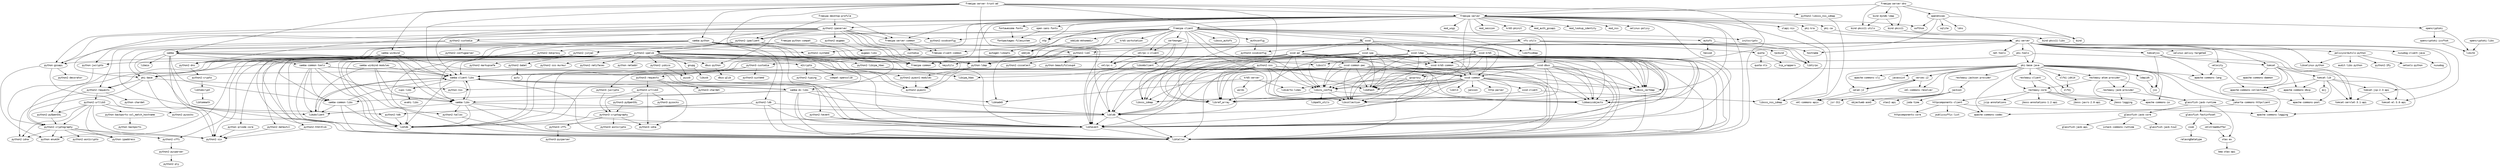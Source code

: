 strict digraph G {
node [fontname=monospace];
  "freeipa-server" -> "libtalloc";
  "freeipa-server" -> "libtalloc";
  "freeipa-server" -> "libtevent";
  "freeipa-server" -> "mod_wsgi";
  "freeipa-server" -> "samba-client-libs";
  "freeipa-server" -> "samba-client-libs";
  "freeipa-server" -> "samba-client-libs";
  "freeipa-server" -> "fontawesome-fonts";
  "freeipa-server" -> "samba-client-libs";
  "freeipa-server" -> "samba-client-libs";
  "freeipa-server" -> "libsss_certmap";
  "freeipa-server" -> "ntp";
  "freeipa-server" -> "samba-client-libs";
  "freeipa-server" -> "samba-client-libs";
  "freeipa-server" -> "samba-client-libs";
  "freeipa-server" -> "samba-client-libs";
  "freeipa-server" -> "libsss_nss_idmap";
  "freeipa-server" -> "libsss_nss_idmap";
  "freeipa-server" -> "open-sans-fonts";
  "freeipa-server" -> "python2-systemd";
  "freeipa-server" -> "oddjob";
  "freeipa-server" -> "libsss_certmap";
  "freeipa-server" -> "libsss_nss_idmap";
  "freeipa-server" -> "mod_session";
  "freeipa-server" -> "libsss_nss_idmap";
  "freeipa-server" -> "freeipa-common";
  "freeipa-server" -> "python-gssapi";
  "freeipa-server" -> "freeipa-server-common";
  "freeipa-server" -> "python-ldap";
  "freeipa-server" -> "python2-ipaserver";
  "freeipa-server" -> "freeipa-client";
  "freeipa-server" -> "gssproxy";
  "freeipa-server" -> "krb5-pkinit";
  "freeipa-server" -> "mod_auth_gssapi";
  "freeipa-server" -> "mod_lookup_identity";
  "freeipa-server" -> "mod_nss";
  "freeipa-server" -> "pki-ca";
  "freeipa-server" -> "pki-kra";
  "freeipa-server" -> "selinux-policy";
  "freeipa-server" -> "slapi-nis";
  "freeipa-server" -> "softhsm";
  "freeipa-server" -> "sssd-dbus";
  "freeipa-desktop-profile" -> "freeipa-server-common";
  "freeipa-desktop-profile" -> "python2-ipaclient";
  "freeipa-desktop-profile" -> "python2-ipaserver";
  "freeipa-server-dns" -> "freeipa-server";
  "freeipa-server-dns" -> "bind";
  "freeipa-server-dns" -> "bind-dyndb-ldap";
  "freeipa-server-dns" -> "bind-pkcs11";
  "freeipa-server-dns" -> "bind-pkcs11-utils";
  "freeipa-server-dns" -> "opendnssec";
  "freeipa-server-trust-ad" -> "libtalloc";
  "freeipa-server-trust-ad" -> "libtalloc";
  "freeipa-server-trust-ad" -> "libtevent";
  "freeipa-server-trust-ad" -> "samba-client-libs";
  "freeipa-server-trust-ad" -> "samba-client-libs";
  "freeipa-server-trust-ad" -> "samba-client-libs";
  "freeipa-server-trust-ad" -> "samba-client-libs";
  "freeipa-server-trust-ad" -> "samba-client-libs";
  "freeipa-server-trust-ad" -> "samba-client-libs";
  "freeipa-server-trust-ad" -> "libsss_idmap";
  "freeipa-server-trust-ad" -> "samba-client-libs";
  "freeipa-server-trust-ad" -> "samba-client-libs";
  "freeipa-server-trust-ad" -> "libsss_idmap";
  "freeipa-server-trust-ad" -> "samba-winbind";
  "freeipa-server-trust-ad" -> "samba-client-libs";
  "freeipa-server-trust-ad" -> "samba-client-libs";
  "freeipa-server-trust-ad" -> "libsss_idmap";
  "freeipa-server-trust-ad" -> "samba-python";
  "freeipa-server-trust-ad" -> "samba-client-libs";
  "freeipa-server-trust-ad" -> "python2-libsss_nss_idmap";
  "freeipa-server-trust-ad" -> "python2-sss";
  "freeipa-server-trust-ad" -> "samba-client-libs";
  "freeipa-server-trust-ad" -> "freeipa-common";
  "freeipa-server-trust-ad" -> "freeipa-server";
  "freeipa-server-trust-ad" -> "samba";
  "freeipa-client" -> "initscripts";
  "freeipa-client" -> "xmlrpc-c";
  "freeipa-client" -> "xmlrpc-c";
  "freeipa-client" -> "python-ldap";
  "freeipa-client" -> "libbasicobjects";
  "freeipa-client" -> "libcollection";
  "freeipa-client" -> "libref_array";
  "freeipa-client" -> "xmlrpc-c-client";
  "freeipa-client" -> "libini_config";
  "freeipa-client" -> "nfs-utils";
  "freeipa-client" -> "ntp";
  "freeipa-client" -> "authconfig";
  "freeipa-client" -> "libnfsidmap";
  "freeipa-client" -> "libini_config";
  "freeipa-client" -> "python2-sssdconfig";
  "freeipa-client" -> "autofs";
  "freeipa-client" -> "libsss_autofs";
  "freeipa-client" -> "oddjob-mkhomedir";
  "freeipa-client" -> "freeipa-common";
  "freeipa-client" -> "freeipa-client-common";
  "freeipa-client" -> "python-gssapi";
  "freeipa-client" -> "python2-ipaclient";
  "freeipa-client" -> "certmonger";
  "freeipa-client" -> "krb5-workstation";
  "freeipa-client" -> "sssd";
  "freeipa-client" -> "xmlrpc-c";
  "freeipa-server-common" -> "freeipa-client-common";
  "freeipa-server-common" -> "custodia";
  "freeipa-python-compat" -> "freeipa-common";
  "freeipa-python-compat" -> "python2-ipalib";
  "certmonger" -> "libtalloc";
  "certmonger" -> "libtalloc";
  "certmonger" -> "libtevent";
  "certmonger" -> "libtevent";
  "certmonger" -> "xmlrpc-c";
  "certmonger" -> "xmlrpc-c";
  "certmonger" -> "xmlrpc-c-client";
  "fontawesome-fonts" -> "fontpackages-filesystem";
  "gssproxy" -> "libbasicobjects";
  "gssproxy" -> "libcollection";
  "gssproxy" -> "libref_array";
  "gssproxy" -> "libini_config";
  "gssproxy" -> "libini_config";
  "gssproxy" -> "libref_array";
  "gssproxy" -> "libverto-libev";
  "gssproxy" -> "libini_config";
  "gssproxy" -> "libini_config";
  "krb5-server" -> "libkadm5";
  "krb5-server" -> "libkadm5";
  "krb5-server" -> "libkadm5";
  "krb5-server" -> "libkadm5";
  "krb5-server" -> "libverto-libev";
  "krb5-server" -> "words";
  "krb5-server" -> "libkadm5";
  "libsss_certmap" -> "libtalloc";
  "libsss_certmap" -> "libtalloc";
  "libtevent" -> "libtalloc";
  "libtevent" -> "libtalloc";
  "libtevent" -> "libtalloc";
  "ntp" -> "autogen-libopts";
  "open-sans-fonts" -> "fontpackages-filesystem";
  "pki-ca" -> "pki-server";
  "pki-kra" -> "pki-server";
  "python-gssapi" -> "python2-six";
  "python-gssapi" -> "python-enum34";
  "python-gssapi" -> "python2-decorator";
  "python-ldap" -> "python2-pyasn1";
  "python-ldap" -> "python2-pyasn1-modules";
  "python2-ipaserver" -> "dbus-python";
  "python2-ipaserver" -> "python2-lxml";
  "python2-ipaserver" -> "python2-pyasn1";
  "python2-ipaserver" -> "python2-augeas";
  "python2-ipaserver" -> "python2-sssdconfig";
  "python2-ipaserver" -> "pki-base";
  "python2-ipaserver" -> "freeipa-common";
  "python2-ipaserver" -> "python-gssapi";
  "python2-ipaserver" -> "python2-ipaclient";
  "python2-ipaserver" -> "freeipa-server-common";
  "python2-ipaserver" -> "python-ldap";
  "python2-ipaserver" -> "python2-dns";
  "python2-ipaserver" -> "python2-kdcproxy";
  "python2-ipaserver" -> "python2-custodia";
  "samba-client-libs" -> "libtalloc";
  "samba-client-libs" -> "libtalloc";
  "samba-client-libs" -> "cups-libs";
  "samba-client-libs" -> "libtevent";
  "samba-client-libs" -> "libtdb";
  "samba-client-libs" -> "libtevent";
  "samba-client-libs" -> "libldb";
  "samba-client-libs" -> "libldb";
  "samba-client-libs" -> "libtdb";
  "samba-client-libs" -> "libwbclient";
  "samba-client-libs" -> "libwbclient";
  "samba-client-libs" -> "libldb";
  "samba-client-libs" -> "libtevent";
  "samba-client-libs" -> "libtdb";
  "samba-client-libs" -> "libtevent";
  "samba-client-libs" -> "samba-libs";
  "samba-client-libs" -> "samba-libs";
  "samba-client-libs" -> "libtevent";
  "samba-client-libs" -> "libtevent";
  "samba-client-libs" -> "libtalloc";
  "samba-client-libs" -> "libtdb";
  "samba-client-libs" -> "libtdb";
  "samba-client-libs" -> "libtevent";
  "samba-client-libs" -> "libldb";
  "samba-client-libs" -> "libldb";
  "samba-client-libs" -> "libtdb";
  "samba-client-libs" -> "libtevent";
  "samba-client-libs" -> "libtevent";
  "samba-client-libs" -> "samba-dc-libs";
  "samba-client-libs" -> "samba-dc-libs";
  "samba-client-libs" -> "libldb";
  "samba-client-libs" -> "libldb";
  "samba-client-libs" -> "libtevent";
  "samba-client-libs" -> "libwbclient";
  "slapi-nis" -> "libsss_nss_idmap";
  "slapi-nis" -> "libsss_nss_idmap";
  "sssd-dbus" -> "libtalloc";
  "sssd-dbus" -> "libtalloc";
  "sssd-dbus" -> "libtevent";
  "sssd-dbus" -> "libtdb";
  "sssd-dbus" -> "libtevent";
  "sssd-dbus" -> "libldb";
  "sssd-dbus" -> "libldb";
  "sssd-dbus" -> "libtdb";
  "sssd-dbus" -> "libbasicobjects";
  "sssd-dbus" -> "libcollection";
  "sssd-dbus" -> "libref_array";
  "sssd-dbus" -> "libdhash";
  "sssd-dbus" -> "libini_config";
  "sssd-dbus" -> "libsss_certmap";
  "sssd-dbus" -> "sssd-common";
  "sssd-dbus" -> "sssd-common";
  "sssd-dbus" -> "sssd-common";
  "sssd-dbus" -> "sssd-common";
  "sssd-dbus" -> "sssd-common";
  "sssd-dbus" -> "libdhash";
  "sssd-dbus" -> "sssd-common";
  "python2-ipaclient" -> "python2-jinja2";
  "python2-ipaclient" -> "freeipa-common";
  "python2-ipaclient" -> "freeipa-client-common";
  "python2-ipaclient" -> "python2-ipalib";
  "python2-ipaclient" -> "python2-dns";
  "bind-dyndb-ldap" -> "bind-pkcs11";
  "bind-dyndb-ldap" -> "bind-pkcs11-utils";
  "bind-pkcs11" -> "bind-pkcs11-libs";
  "bind-pkcs11" -> "bind-pkcs11-libs";
  "bind-pkcs11" -> "bind";
  "bind-pkcs11" -> "bind-pkcs11-libs";
  "bind-pkcs11-utils" -> "bind-pkcs11-libs";
  "bind-pkcs11-utils" -> "bind-pkcs11-libs";
  "bind-pkcs11-utils" -> "bind-pkcs11-libs";
  "opendnssec" -> "sqlite";
  "opendnssec" -> "libxslt";
  "opendnssec" -> "ldns";
  "opendnssec" -> "opencryptoki";
  "opendnssec" -> "softhsm";
  "python2-libsss_nss_idmap" -> "libsss_nss_idmap";
  "python2-libsss_nss_idmap" -> "libsss_nss_idmap";
  "python2-libsss_nss_idmap" -> "libsss_nss_idmap";
  "python2-libsss_nss_idmap" -> "libsss_nss_idmap";
  "python2-libsss_nss_idmap" -> "libsss_nss_idmap";
  "python2-sss" -> "libtalloc";
  "python2-sss" -> "libtalloc";
  "python2-sss" -> "libtevent";
  "python2-sss" -> "libtdb";
  "python2-sss" -> "libldb";
  "python2-sss" -> "libldb";
  "python2-sss" -> "libbasicobjects";
  "python2-sss" -> "libcollection";
  "python2-sss" -> "libref_array";
  "python2-sss" -> "libdhash";
  "python2-sss" -> "libini_config";
  "python2-sss" -> "libsss_certmap";
  "python2-sss" -> "sssd-common";
  "python2-sss" -> "sssd-common";
  "python2-sss" -> "sssd-common";
  "python2-sss" -> "sssd-common";
  "python2-sss" -> "sssd-common";
  "python2-sss" -> "sssd-common";
  "samba" -> "libtalloc";
  "samba" -> "libtalloc";
  "samba" -> "libaio";
  "samba" -> "libaio";
  "samba" -> "libaio";
  "samba" -> "libtevent";
  "samba" -> "libtdb";
  "samba" -> "libtevent";
  "samba" -> "samba-client-libs";
  "samba" -> "samba-client-libs";
  "samba" -> "samba-client-libs";
  "samba" -> "libtdb";
  "samba" -> "samba-client-libs";
  "samba" -> "samba-client-libs";
  "samba" -> "samba-client-libs";
  "samba" -> "samba-client-libs";
  "samba" -> "samba-client-libs";
  "samba" -> "samba-client-libs";
  "samba" -> "samba-client-libs";
  "samba" -> "samba-client-libs";
  "samba" -> "samba-client-libs";
  "samba" -> "samba-client-libs";
  "samba" -> "samba-client-libs";
  "samba" -> "samba-client-libs";
  "samba" -> "samba-client-libs";
  "samba" -> "samba-client-libs";
  "samba" -> "samba-client-libs";
  "samba" -> "samba-client-libs";
  "samba" -> "samba-client-libs";
  "samba" -> "samba-client-libs";
  "samba" -> "samba-client-libs";
  "samba" -> "samba-client-libs";
  "samba" -> "samba-client-libs";
  "samba" -> "samba-client-libs";
  "samba" -> "samba-client-libs";
  "samba" -> "samba-client-libs";
  "samba" -> "samba-client-libs";
  "samba" -> "samba-client-libs";
  "samba" -> "samba-client-libs";
  "samba" -> "samba-client-libs";
  "samba" -> "samba-client-libs";
  "samba" -> "samba-client-libs";
  "samba" -> "samba-client-libs";
  "samba" -> "samba-client-libs";
  "samba" -> "samba-client-libs";
  "samba" -> "samba-client-libs";
  "samba" -> "samba-client-libs";
  "samba" -> "samba-client-libs";
  "samba" -> "samba-client-libs";
  "samba" -> "samba-client-libs";
  "samba" -> "samba-client-libs";
  "samba" -> "samba-client-libs";
  "samba" -> "samba-client-libs";
  "samba" -> "samba-client-libs";
  "samba" -> "samba-client-libs";
  "samba" -> "samba-client-libs";
  "samba" -> "samba-client-libs";
  "samba" -> "samba-client-libs";
  "samba" -> "samba-client-libs";
  "samba" -> "samba-client-libs";
  "samba" -> "samba-client-libs";
  "samba" -> "samba-common-libs";
  "samba" -> "samba-common-libs";
  "samba" -> "samba-client-libs";
  "samba" -> "samba-client-libs";
  "samba" -> "libtevent";
  "samba" -> "samba-client-libs";
  "samba" -> "samba-client-libs";
  "samba" -> "samba-client-libs";
  "samba" -> "samba-client-libs";
  "samba" -> "samba-client-libs";
  "samba" -> "samba-client-libs";
  "samba" -> "samba-client-libs";
  "samba" -> "samba-client-libs";
  "samba" -> "samba-client-libs";
  "samba" -> "samba-client-libs";
  "samba" -> "samba-client-libs";
  "samba" -> "samba-client-libs";
  "samba" -> "samba-client-libs";
  "samba" -> "samba-client-libs";
  "samba" -> "samba-client-libs";
  "samba" -> "samba-client-libs";
  "samba" -> "libtdb";
  "samba" -> "samba-libs";
  "samba" -> "samba-libs";
  "samba" -> "samba-client-libs";
  "samba" -> "samba-client-libs";
  "samba" -> "samba-client-libs";
  "samba" -> "samba-client-libs";
  "samba" -> "samba-client-libs";
  "samba" -> "samba-libs";
  "samba" -> "libwbclient";
  "samba" -> "samba-common-libs";
  "samba" -> "samba-common-tools";
  "samba-python" -> "libtalloc";
  "samba-python" -> "libtalloc";
  "samba-python" -> "libtevent";
  "samba-python" -> "libtevent";
  "samba-python" -> "libldb";
  "samba-python" -> "samba-client-libs";
  "samba-python" -> "libldb";
  "samba-python" -> "samba-client-libs";
  "samba-python" -> "samba-client-libs";
  "samba-python" -> "samba-client-libs";
  "samba-python" -> "samba-client-libs";
  "samba-python" -> "samba-client-libs";
  "samba-python" -> "samba-client-libs";
  "samba-python" -> "samba-client-libs";
  "samba-python" -> "samba-client-libs";
  "samba-python" -> "samba-client-libs";
  "samba-python" -> "samba-client-libs";
  "samba-python" -> "samba-client-libs";
  "samba-python" -> "samba-client-libs";
  "samba-python" -> "samba-client-libs";
  "samba-python" -> "samba-client-libs";
  "samba-python" -> "samba-client-libs";
  "samba-python" -> "samba-client-libs";
  "samba-python" -> "samba-client-libs";
  "samba-python" -> "samba-client-libs";
  "samba-python" -> "samba-client-libs";
  "samba-python" -> "samba-client-libs";
  "samba-python" -> "samba-client-libs";
  "samba-python" -> "samba-client-libs";
  "samba-python" -> "samba-client-libs";
  "samba-python" -> "samba-client-libs";
  "samba-python" -> "samba-client-libs";
  "samba-python" -> "samba-client-libs";
  "samba-python" -> "samba-client-libs";
  "samba-python" -> "samba-client-libs";
  "samba-python" -> "samba-client-libs";
  "samba-python" -> "samba-client-libs";
  "samba-python" -> "samba-client-libs";
  "samba-python" -> "samba-client-libs";
  "samba-python" -> "samba-client-libs";
  "samba-python" -> "samba-client-libs";
  "samba-python" -> "samba-client-libs";
  "samba-python" -> "samba-client-libs";
  "samba-python" -> "samba-client-libs";
  "samba-python" -> "samba-client-libs";
  "samba-python" -> "samba-client-libs";
  "samba-python" -> "samba-client-libs";
  "samba-python" -> "samba-client-libs";
  "samba-python" -> "samba-client-libs";
  "samba-python" -> "samba-client-libs";
  "samba-python" -> "samba-client-libs";
  "samba-python" -> "samba-client-libs";
  "samba-python" -> "samba-client-libs";
  "samba-python" -> "samba-client-libs";
  "samba-python" -> "samba-client-libs";
  "samba-python" -> "samba-client-libs";
  "samba-python" -> "samba-client-libs";
  "samba-python" -> "samba-client-libs";
  "samba-python" -> "samba-client-libs";
  "samba-python" -> "samba-client-libs";
  "samba-python" -> "samba-client-libs";
  "samba-python" -> "samba-client-libs";
  "samba-python" -> "samba-client-libs";
  "samba-python" -> "samba-client-libs";
  "samba-python" -> "samba-client-libs";
  "samba-python" -> "samba-client-libs";
  "samba-python" -> "samba-client-libs";
  "samba-python" -> "samba-libs";
  "samba-python" -> "samba-libs";
  "samba-python" -> "samba-client-libs";
  "samba-python" -> "samba-client-libs";
  "samba-python" -> "samba-client-libs";
  "samba-python" -> "samba-client-libs";
  "samba-python" -> "samba-client-libs";
  "samba-python" -> "samba-client-libs";
  "samba-python" -> "samba-client-libs";
  "samba-python" -> "samba-client-libs";
  "samba-python" -> "samba-client-libs";
  "samba-python" -> "samba-client-libs";
  "samba-python" -> "samba-client-libs";
  "samba-python" -> "libtevent";
  "samba-python" -> "samba-client-libs";
  "samba-python" -> "samba-client-libs";
  "samba-python" -> "samba-libs";
  "samba-python" -> "samba-libs";
  "samba-python" -> "samba-client-libs";
  "samba-python" -> "samba-client-libs";
  "samba-python" -> "samba-libs";
  "samba-python" -> "samba-libs";
  "samba-python" -> "samba-libs";
  "samba-python" -> "samba-libs";
  "samba-python" -> "python2-talloc";
  "samba-python" -> "samba-client-libs";
  "samba-python" -> "samba-client-libs";
  "samba-python" -> "samba-libs";
  "samba-python" -> "samba-libs";
  "samba-python" -> "samba-dc-libs";
  "samba-python" -> "samba-dc-libs";
  "samba-python" -> "python2-ldb";
  "samba-python" -> "python2-talloc";
  "samba-python" -> "python2-talloc";
  "samba-python" -> "python2-talloc";
  "samba-python" -> "samba-client-libs";
  "samba-python" -> "samba-client-libs";
  "samba-python" -> "samba-libs";
  "samba-python" -> "samba-libs";
  "samba-python" -> "samba-libs";
  "samba-python" -> "samba-libs";
  "samba-python" -> "python2-dns";
  "samba-python" -> "samba-dc-libs";
  "samba-python" -> "samba-dc-libs";
  "samba-python" -> "samba-client-libs";
  "samba-python" -> "samba-client-libs";
  "samba-python" -> "samba-client-libs";
  "samba-python" -> "samba-client-libs";
  "samba-python" -> "python2-ldb";
  "samba-python" -> "samba-libs";
  "samba-python" -> "samba-libs";
  "samba-python" -> "samba-libs";
  "samba-python" -> "python2-ldb";
  "samba-python" -> "python2-talloc";
  "samba-python" -> "python2-tdb";
  "samba-python" -> "python2-tevent";
  "samba-python" -> "samba-libs";
  "samba-python" -> "samba-client-libs";
  "samba-python" -> "samba-client-libs";
  "samba-python" -> "samba-client-libs";
  "samba-python" -> "samba-libs";
  "samba-python" -> "samba";
  "samba-winbind" -> "libtalloc";
  "samba-winbind" -> "libtalloc";
  "samba-winbind" -> "libtevent";
  "samba-winbind" -> "libtdb";
  "samba-winbind" -> "libtevent";
  "samba-winbind" -> "samba-client-libs";
  "samba-winbind" -> "samba-client-libs";
  "samba-winbind" -> "samba-client-libs";
  "samba-winbind" -> "libtdb";
  "samba-winbind" -> "samba-client-libs";
  "samba-winbind" -> "samba-client-libs";
  "samba-winbind" -> "samba-client-libs";
  "samba-winbind" -> "samba-client-libs";
  "samba-winbind" -> "samba-client-libs";
  "samba-winbind" -> "samba-client-libs";
  "samba-winbind" -> "samba-client-libs";
  "samba-winbind" -> "samba-client-libs";
  "samba-winbind" -> "samba-client-libs";
  "samba-winbind" -> "samba-client-libs";
  "samba-winbind" -> "samba-client-libs";
  "samba-winbind" -> "samba-client-libs";
  "samba-winbind" -> "samba-client-libs";
  "samba-winbind" -> "samba-client-libs";
  "samba-winbind" -> "samba-client-libs";
  "samba-winbind" -> "samba-client-libs";
  "samba-winbind" -> "samba-client-libs";
  "samba-winbind" -> "samba-client-libs";
  "samba-winbind" -> "samba-client-libs";
  "samba-winbind" -> "samba-client-libs";
  "samba-winbind" -> "samba-client-libs";
  "samba-winbind" -> "samba-client-libs";
  "samba-winbind" -> "samba-client-libs";
  "samba-winbind" -> "samba-client-libs";
  "samba-winbind" -> "samba-client-libs";
  "samba-winbind" -> "samba-client-libs";
  "samba-winbind" -> "samba-client-libs";
  "samba-winbind" -> "samba-client-libs";
  "samba-winbind" -> "samba-client-libs";
  "samba-winbind" -> "samba-client-libs";
  "samba-winbind" -> "samba-client-libs";
  "samba-winbind" -> "samba-client-libs";
  "samba-winbind" -> "samba-client-libs";
  "samba-winbind" -> "samba-client-libs";
  "samba-winbind" -> "samba-client-libs";
  "samba-winbind" -> "samba-client-libs";
  "samba-winbind" -> "samba-client-libs";
  "samba-winbind" -> "samba-client-libs";
  "samba-winbind" -> "samba-client-libs";
  "samba-winbind" -> "samba-client-libs";
  "samba-winbind" -> "samba-client-libs";
  "samba-winbind" -> "samba-client-libs";
  "samba-winbind" -> "samba-client-libs";
  "samba-winbind" -> "samba-client-libs";
  "samba-winbind" -> "samba-client-libs";
  "samba-winbind" -> "samba-client-libs";
  "samba-winbind" -> "samba-client-libs";
  "samba-winbind" -> "samba-client-libs";
  "samba-winbind" -> "samba-client-libs";
  "samba-winbind" -> "libtevent";
  "samba-winbind" -> "samba-client-libs";
  "samba-winbind" -> "samba-client-libs";
  "samba-winbind" -> "samba-libs";
  "samba-winbind" -> "samba-libs";
  "samba-winbind" -> "samba-client-libs";
  "samba-winbind" -> "samba-client-libs";
  "samba-winbind" -> "samba-client-libs";
  "samba-winbind" -> "samba-client-libs";
  "samba-winbind" -> "samba-client-libs";
  "samba-winbind" -> "samba-client-libs";
  "samba-winbind" -> "samba-client-libs";
  "samba-winbind" -> "samba-client-libs";
  "samba-winbind" -> "libtdb";
  "samba-winbind" -> "libtevent";
  "samba-winbind" -> "samba-client-libs";
  "samba-winbind" -> "samba-client-libs";
  "samba-winbind" -> "samba-client-libs";
  "samba-winbind" -> "samba-client-libs";
  "samba-winbind" -> "samba-libs";
  "samba-winbind" -> "samba-libs";
  "samba-winbind" -> "samba-common-libs";
  "samba-winbind" -> "samba-common-libs";
  "samba-winbind" -> "samba-client-libs";
  "samba-winbind" -> "samba-client-libs";
  "samba-winbind" -> "samba-client-libs";
  "samba-winbind" -> "samba-client-libs";
  "samba-winbind" -> "samba-client-libs";
  "samba-winbind" -> "samba-client-libs";
  "samba-winbind" -> "samba-client-libs";
  "samba-winbind" -> "samba-client-libs";
  "samba-winbind" -> "samba-client-libs";
  "samba-winbind" -> "samba-libs";
  "samba-winbind" -> "samba-libs";
  "samba-winbind" -> "samba-client-libs";
  "samba-winbind" -> "samba-client-libs";
  "samba-winbind" -> "samba-client-libs";
  "samba-winbind" -> "samba-client-libs";
  "samba-winbind" -> "samba-client-libs";
  "samba-winbind" -> "samba-client-libs";
  "samba-winbind" -> "samba-client-libs";
  "samba-winbind" -> "samba-client-libs";
  "samba-winbind" -> "samba-client-libs";
  "samba-winbind" -> "libtevent";
  "samba-winbind" -> "samba-client-libs";
  "samba-winbind" -> "samba-client-libs";
  "samba-winbind" -> "samba-client-libs";
  "samba-winbind" -> "samba-client-libs";
  "samba-winbind" -> "samba-client-libs";
  "samba-winbind" -> "samba-client-libs";
  "samba-winbind" -> "samba-client-libs";
  "samba-winbind" -> "samba-client-libs";
  "samba-winbind" -> "samba-client-libs";
  "samba-winbind" -> "samba-client-libs";
  "samba-winbind" -> "samba-client-libs";
  "samba-winbind" -> "samba-client-libs";
  "samba-winbind" -> "samba-client-libs";
  "samba-winbind" -> "samba-client-libs";
  "samba-winbind" -> "samba-client-libs";
  "samba-winbind" -> "samba-libs";
  "samba-winbind" -> "samba-common-libs";
  "samba-winbind" -> "samba-common-tools";
  "samba-winbind" -> "samba-winbind-modules";
  "authconfig" -> "python3-sssdconfig";
  "autofs" -> "libtirpc";
  "autofs" -> "libtirpc";
  "autofs" -> "hesiod";
  "initscripts" -> "hostname";
  "krb5-workstation" -> "libkadm5";
  "krb5-workstation" -> "libkadm5";
  "krb5-workstation" -> "libkadm5";
  "krb5-workstation" -> "libkadm5";
  "krb5-workstation" -> "libkadm5";
  "libini_config" -> "libbasicobjects";
  "libini_config" -> "libcollection";
  "libini_config" -> "libref_array";
  "libini_config" -> "libref_array";
  "libini_config" -> "libpath_utils";
  "libini_config" -> "libpath_utils";
  "libini_config" -> "libbasicobjects";
  "libini_config" -> "libbasicobjects";
  "libini_config" -> "libcollection";
  "libini_config" -> "libcollection";
  "libini_config" -> "libref_array";
  "nfs-utils" -> "libnfsidmap";
  "nfs-utils" -> "quota";
  "nfs-utils" -> "keyutils";
  "nfs-utils" -> "libtirpc";
  "nfs-utils" -> "libtirpc";
  "nfs-utils" -> "rpcbind";
  "nfs-utils" -> "libnfsidmap";
  "nfs-utils" -> "libtirpc";
  "nfs-utils" -> "gssproxy";
  "nfs-utils" -> "libtirpc";
  "oddjob-mkhomedir" -> "oddjob";
  "sssd" -> "sssd-common";
  "sssd" -> "python3-sssdconfig";
  "sssd" -> "sssd-ad";
  "sssd" -> "sssd-ipa";
  "sssd" -> "sssd-krb5";
  "sssd" -> "sssd-ldap";
  "xmlrpc-c-client" -> "xmlrpc-c";
  "xmlrpc-c-client" -> "xmlrpc-c";
  "xmlrpc-c-client" -> "xmlrpc-c";
  "custodia" -> "python3-custodia";
  "python2-ipalib" -> "python2-six";
  "python2-ipalib" -> "python2-requests";
  "python2-ipalib" -> "dbus-python";
  "python2-ipalib" -> "python2-dateutil";
  "python2-ipalib" -> "gnupg";
  "python2-ipalib" -> "python2-pyOpenSSL";
  "python2-ipalib" -> "python-enum34";
  "python2-ipalib" -> "python2-pyasn1";
  "python2-ipalib" -> "m2crypto";
  "python2-ipalib" -> "python2-cffi";
  "python2-ipalib" -> "pyusb";
  "python2-ipalib" -> "keyutils";
  "python2-ipalib" -> "python-jwcrypto";
  "python2-ipalib" -> "python2-pyasn1-modules";
  "python2-ipalib" -> "python2-libipa_hbac";
  "python2-ipalib" -> "python2-sss-murmur";
  "python2-ipalib" -> "freeipa-common";
  "python2-ipalib" -> "python-gssapi";
  "python2-ipalib" -> "python-ldap";
  "python2-ipalib" -> "python2-netifaces";
  "python2-ipalib" -> "python2-dns";
  "python2-ipalib" -> "python2-cryptography";
  "python2-ipalib" -> "python-netaddr";
  "python2-ipalib" -> "python-nss";
  "python2-ipalib" -> "python-qrcode-core";
  "python2-ipalib" -> "python2-yubico";
  "pki-server" -> "python2-lxml";
  "pki-server" -> "net-tools";
  "pki-server" -> "python-ldap";
  "pki-server" -> "hostname";
  "pki-server" -> "libselinux-python";
  "pki-server" -> "policycoreutils-python";
  "pki-server" -> "tomcat-servlet-3.1-api";
  "pki-server" -> "velocity";
  "pki-server" -> "tomcat-el-3.0-api";
  "pki-server" -> "tomcat-jsp-2.3-api";
  "pki-server" -> "pki-base";
  "pki-server" -> "pki-base-java";
  "pki-server" -> "pki-tools";
  "pki-server" -> "nuxwdog-client-java";
  "pki-server" -> "selinux-policy-targeted";
  "pki-server" -> "tomcat";
  "pki-server" -> "tomcatjss";
  "python2-pyasn1-modules" -> "python2-pyasn1";
  "dbus-python" -> "dbus-glib";
  "pki-base" -> "python2-six";
  "pki-base" -> "python2-cryptography";
  "pki-base" -> "python-nss";
  "pki-base" -> "python2-requests";
  "python2-augeas" -> "augeas-libs";
  "python2-custodia" -> "python2-requests";
  "python2-custodia" -> "python2-systemd";
  "python2-custodia" -> "python-jwcrypto";
  "python2-custodia" -> "python2-configparser";
  "python2-dns" -> "python2-crypto";
  "python2-kdcproxy" -> "python2-pyasn1";
  "python2-kdcproxy" -> "python2-dns";
  "python2-lxml" -> "libxslt";
  "python2-lxml" -> "libxslt";
  "python2-lxml" -> "libxslt";
  "python2-lxml" -> "libxslt";
  "python2-lxml" -> "libxslt";
  "python2-lxml" -> "libxslt";
  "python2-lxml" -> "python-beautifulsoup4";
  "python2-lxml" -> "libxslt";
  "python2-lxml" -> "python2-html5lib";
  "python2-lxml" -> "python2-cssselect";
  "python2-lxml" -> "libxslt";
  "python2-lxml" -> "libxslt";
  "cups-libs" -> "avahi-libs";
  "cups-libs" -> "avahi-libs";
  "libldb" -> "libtalloc";
  "libldb" -> "libtalloc";
  "libldb" -> "libtevent";
  "libldb" -> "libtdb";
  "libldb" -> "libtevent";
  "libldb" -> "libtdb";
  "libldb" -> "libtalloc";
  "libldb" -> "libtdb";
  "libldb" -> "libtevent";
  "libwbclient" -> "samba-client-libs";
  "libwbclient" -> "samba-client-libs";
  "libwbclient" -> "samba-client-libs";
  "samba-dc-libs" -> "libtalloc";
  "samba-dc-libs" -> "libtalloc";
  "samba-dc-libs" -> "libtevent";
  "samba-dc-libs" -> "libtevent";
  "samba-dc-libs" -> "libldb";
  "samba-dc-libs" -> "samba-client-libs";
  "samba-dc-libs" -> "libldb";
  "samba-dc-libs" -> "samba-client-libs";
  "samba-dc-libs" -> "samba-client-libs";
  "samba-dc-libs" -> "samba-client-libs";
  "samba-dc-libs" -> "samba-client-libs";
  "samba-dc-libs" -> "samba-client-libs";
  "samba-dc-libs" -> "samba-client-libs";
  "samba-dc-libs" -> "samba-client-libs";
  "samba-dc-libs" -> "samba-client-libs";
  "samba-dc-libs" -> "samba-client-libs";
  "samba-dc-libs" -> "samba-client-libs";
  "samba-dc-libs" -> "samba-client-libs";
  "samba-dc-libs" -> "samba-client-libs";
  "samba-dc-libs" -> "samba-client-libs";
  "samba-dc-libs" -> "samba-client-libs";
  "samba-dc-libs" -> "samba-client-libs";
  "samba-dc-libs" -> "samba-client-libs";
  "samba-dc-libs" -> "samba-client-libs";
  "samba-dc-libs" -> "samba-client-libs";
  "samba-dc-libs" -> "samba-client-libs";
  "samba-dc-libs" -> "samba-client-libs";
  "samba-dc-libs" -> "samba-client-libs";
  "samba-dc-libs" -> "samba-client-libs";
  "samba-dc-libs" -> "samba-client-libs";
  "samba-dc-libs" -> "samba-client-libs";
  "samba-dc-libs" -> "samba-client-libs";
  "samba-dc-libs" -> "samba-client-libs";
  "samba-dc-libs" -> "samba-client-libs";
  "samba-dc-libs" -> "samba-client-libs";
  "samba-dc-libs" -> "samba-client-libs";
  "samba-dc-libs" -> "samba-client-libs";
  "samba-dc-libs" -> "samba-client-libs";
  "samba-dc-libs" -> "samba-client-libs";
  "samba-dc-libs" -> "samba-client-libs";
  "samba-dc-libs" -> "samba-client-libs";
  "samba-dc-libs" -> "samba-client-libs";
  "samba-dc-libs" -> "samba-client-libs";
  "samba-dc-libs" -> "samba-client-libs";
  "samba-dc-libs" -> "samba-client-libs";
  "samba-dc-libs" -> "samba-client-libs";
  "samba-dc-libs" -> "samba-client-libs";
  "samba-dc-libs" -> "samba-client-libs";
  "samba-dc-libs" -> "samba-client-libs";
  "samba-dc-libs" -> "samba-client-libs";
  "samba-dc-libs" -> "libldb";
  "samba-dc-libs" -> "samba-client-libs";
  "samba-dc-libs" -> "samba-client-libs";
  "samba-dc-libs" -> "samba-client-libs";
  "samba-dc-libs" -> "samba-client-libs";
  "samba-dc-libs" -> "samba-client-libs";
  "samba-dc-libs" -> "samba-client-libs";
  "samba-dc-libs" -> "samba-client-libs";
  "samba-dc-libs" -> "samba-client-libs";
  "samba-dc-libs" -> "samba-client-libs";
  "samba-dc-libs" -> "libtevent";
  "samba-dc-libs" -> "samba-libs";
  "samba-dc-libs" -> "samba-libs";
  "samba-dc-libs" -> "samba-client-libs";
  "samba-dc-libs" -> "samba-client-libs";
  "samba-dc-libs" -> "samba-client-libs";
  "samba-dc-libs" -> "samba-client-libs";
  "samba-dc-libs" -> "samba-client-libs";
  "samba-dc-libs" -> "libtevent";
  "samba-dc-libs" -> "samba-client-libs";
  "samba-dc-libs" -> "samba-client-libs";
  "samba-dc-libs" -> "samba-libs";
  "samba-dc-libs" -> "samba-libs";
  "samba-dc-libs" -> "samba-client-libs";
  "samba-dc-libs" -> "samba-client-libs";
  "samba-dc-libs" -> "samba-client-libs";
  "samba-dc-libs" -> "samba-client-libs";
  "samba-dc-libs" -> "samba-client-libs";
  "samba-dc-libs" -> "samba-client-libs";
  "samba-dc-libs" -> "samba-client-libs";
  "samba-dc-libs" -> "samba-client-libs";
  "samba-dc-libs" -> "samba-libs";
  "samba-dc-libs" -> "samba-libs";
  "samba-dc-libs" -> "samba-client-libs";
  "samba-dc-libs" -> "samba-client-libs";
  "samba-dc-libs" -> "samba-libs";
  "samba-dc-libs" -> "samba-libs";
  "samba-dc-libs" -> "samba-libs";
  "samba-dc-libs" -> "samba-libs";
  "samba-dc-libs" -> "samba-client-libs";
  "samba-dc-libs" -> "samba-client-libs";
  "samba-dc-libs" -> "libkadm5";
  "samba-dc-libs" -> "libkadm5";
  "samba-dc-libs" -> "samba-libs";
  "samba-dc-libs" -> "samba-libs";
  "samba-dc-libs" -> "libldb";
  "samba-dc-libs" -> "samba-client-libs";
  "samba-dc-libs" -> "samba-client-libs";
  "samba-dc-libs" -> "samba-client-libs";
  "samba-dc-libs" -> "samba-client-libs";
  "samba-dc-libs" -> "samba-libs";
  "samba-dc-libs" -> "samba-libs";
  "samba-dc-libs" -> "samba-client-libs";
  "samba-dc-libs" -> "samba-client-libs";
  "samba-dc-libs" -> "libldb";
  "samba-dc-libs" -> "libldb";
  "samba-dc-libs" -> "libldb";
  "samba-dc-libs" -> "samba-client-libs";
  "samba-dc-libs" -> "samba-client-libs";
  "samba-dc-libs" -> "libtevent";
  "samba-dc-libs" -> "samba-libs";
  "samba-dc-libs" -> "samba-libs";
  "samba-dc-libs" -> "samba-client-libs";
  "samba-dc-libs" -> "samba-client-libs";
  "samba-dc-libs" -> "samba-libs";
  "samba-dc-libs" -> "samba-common-libs";
  "samba-libs" -> "libtalloc";
  "samba-libs" -> "libtalloc";
  "samba-libs" -> "libtevent";
  "samba-libs" -> "libtdb";
  "samba-libs" -> "libtevent";
  "samba-libs" -> "libldb";
  "samba-libs" -> "samba-client-libs";
  "samba-libs" -> "libldb";
  "samba-libs" -> "samba-client-libs";
  "samba-libs" -> "samba-client-libs";
  "samba-libs" -> "samba-client-libs";
  "samba-libs" -> "samba-client-libs";
  "samba-libs" -> "samba-client-libs";
  "samba-libs" -> "samba-client-libs";
  "samba-libs" -> "samba-client-libs";
  "samba-libs" -> "samba-client-libs";
  "samba-libs" -> "samba-client-libs";
  "samba-libs" -> "samba-client-libs";
  "samba-libs" -> "samba-client-libs";
  "samba-libs" -> "samba-client-libs";
  "samba-libs" -> "samba-client-libs";
  "samba-libs" -> "samba-client-libs";
  "samba-libs" -> "samba-client-libs";
  "samba-libs" -> "samba-client-libs";
  "samba-libs" -> "samba-client-libs";
  "samba-libs" -> "samba-client-libs";
  "samba-libs" -> "samba-client-libs";
  "samba-libs" -> "samba-client-libs";
  "samba-libs" -> "samba-client-libs";
  "samba-libs" -> "samba-client-libs";
  "samba-libs" -> "samba-client-libs";
  "samba-libs" -> "samba-client-libs";
  "samba-libs" -> "libwbclient";
  "samba-libs" -> "samba-client-libs";
  "samba-libs" -> "samba-client-libs";
  "samba-libs" -> "samba-client-libs";
  "samba-libs" -> "samba-client-libs";
  "samba-libs" -> "samba-client-libs";
  "samba-libs" -> "samba-client-libs";
  "samba-libs" -> "samba-client-libs";
  "samba-libs" -> "samba-client-libs";
  "samba-libs" -> "samba-client-libs";
  "samba-libs" -> "samba-client-libs";
  "samba-libs" -> "samba-client-libs";
  "samba-libs" -> "libwbclient";
  "samba-libs" -> "samba-client-libs";
  "samba-libs" -> "samba-client-libs";
  "samba-libs" -> "samba-client-libs";
  "samba-libs" -> "samba-client-libs";
  "samba-libs" -> "samba-client-libs";
  "samba-libs" -> "samba-client-libs";
  "samba-libs" -> "samba-client-libs";
  "samba-libs" -> "samba-client-libs";
  "samba-libs" -> "samba-client-libs";
  "samba-libs" -> "samba-client-libs";
  "samba-libs" -> "samba-client-libs";
  "samba-libs" -> "samba-client-libs";
  "samba-libs" -> "samba-client-libs";
  "samba-libs" -> "samba-client-libs";
  "samba-libs" -> "samba-client-libs";
  "samba-libs" -> "samba-client-libs";
  "samba-libs" -> "samba-client-libs";
  "samba-libs" -> "samba-client-libs";
  "samba-libs" -> "samba-client-libs";
  "samba-libs" -> "libtevent";
  "samba-libs" -> "samba-client-libs";
  "samba-libs" -> "samba-client-libs";
  "samba-libs" -> "samba-client-libs";
  "samba-libs" -> "samba-client-libs";
  "samba-libs" -> "samba-client-libs";
  "samba-libs" -> "libtdb";
  "samba-libs" -> "samba-client-libs";
  "samba-libs" -> "samba-client-libs";
  "samba-libs" -> "samba-client-libs";
  "samba-libs" -> "samba-client-libs";
  "samba-libs" -> "samba-client-libs";
  "samba-libs" -> "samba-client-libs";
  "samba-libs" -> "python2-talloc";
  "samba-libs" -> "samba-client-libs";
  "samba-libs" -> "samba-client-libs";
  "samba-libs" -> "samba-client-libs";
  "samba-libs" -> "samba-client-libs";
  "samba-libs" -> "python2-talloc";
  "samba-libs" -> "python2-talloc";
  "samba-libs" -> "python2-talloc";
  "samba-libs" -> "samba-client-libs";
  "samba-libs" -> "samba-client-libs";
  "samba-libs" -> "samba-client-libs";
  "samba-libs" -> "samba-client-libs";
  "samba-libs" -> "samba-client-libs";
  "samba-libs" -> "samba-client-libs";
  "samba-libs" -> "libwbclient";
  "samba-libs" -> "samba-client-libs";
  "samba-libs" -> "samba-client-libs";
  "samba-libs" -> "samba-client-libs";
  "samba-libs" -> "samba-client-libs";
  "samba-libs" -> "samba-client-libs";
  "samba-libs" -> "libwbclient";
  "sssd-common" -> "libtalloc";
  "sssd-common" -> "libtalloc";
  "sssd-common" -> "libnl3";
  "sssd-common" -> "libnl3";
  "sssd-common" -> "libtevent";
  "sssd-common" -> "libtdb";
  "sssd-common" -> "libnl3";
  "sssd-common" -> "jansson";
  "sssd-common" -> "libtevent";
  "sssd-common" -> "libldb";
  "sssd-common" -> "libldb";
  "sssd-common" -> "libtdb";
  "sssd-common" -> "libnl3";
  "sssd-common" -> "libbasicobjects";
  "sssd-common" -> "libcollection";
  "sssd-common" -> "libref_array";
  "sssd-common" -> "libdhash";
  "sssd-common" -> "libini_config";
  "sssd-common" -> "libsss_certmap";
  "sssd-common" -> "libdhash";
  "sssd-common" -> "libsss_idmap";
  "sssd-common" -> "libsss_idmap";
  "sssd-common" -> "libtevent";
  "sssd-common" -> "libini_config";
  "sssd-common" -> "libref_array";
  "sssd-common" -> "libsss_certmap";
  "sssd-common" -> "http-parser";
  "sssd-common" -> "libini_config";
  "sssd-common" -> "libini_config";
  "sssd-common" -> "libsss_idmap";
  "sssd-common" -> "libsss_idmap";
  "sssd-common" -> "sssd-client";
  "python2-jinja2" -> "python2-markupsafe";
  "python2-jinja2" -> "python2-babel";
  "opencryptoki" -> "libitm";
  "opencryptoki" -> "libitm";
  "opencryptoki" -> "opencryptoki-icsftok";
  "samba-common-libs" -> "libtalloc";
  "samba-common-libs" -> "libtalloc";
  "samba-common-libs" -> "libtdb";
  "samba-common-libs" -> "samba-client-libs";
  "samba-common-libs" -> "samba-client-libs";
  "samba-common-libs" -> "libtdb";
  "samba-common-libs" -> "samba-client-libs";
  "samba-common-libs" -> "samba-client-libs";
  "samba-common-libs" -> "samba-client-libs";
  "samba-common-libs" -> "samba-client-libs";
  "samba-common-libs" -> "samba-client-libs";
  "samba-common-libs" -> "samba-client-libs";
  "samba-common-libs" -> "samba-client-libs";
  "samba-common-libs" -> "samba-client-libs";
  "samba-common-libs" -> "samba-client-libs";
  "samba-common-libs" -> "samba-client-libs";
  "samba-common-libs" -> "samba-client-libs";
  "samba-common-libs" -> "samba-client-libs";
  "samba-common-libs" -> "samba-client-libs";
  "samba-common-libs" -> "samba-client-libs";
  "samba-common-libs" -> "samba-client-libs";
  "samba-common-libs" -> "samba-client-libs";
  "samba-common-libs" -> "samba-client-libs";
  "samba-common-libs" -> "samba-client-libs";
  "samba-common-libs" -> "samba-client-libs";
  "samba-common-libs" -> "samba-client-libs";
  "samba-common-libs" -> "samba-client-libs";
  "samba-common-libs" -> "samba-client-libs";
  "samba-common-libs" -> "samba-client-libs";
  "samba-common-libs" -> "samba-client-libs";
  "samba-common-libs" -> "samba-client-libs";
  "samba-common-libs" -> "samba-client-libs";
  "samba-common-libs" -> "samba-client-libs";
  "samba-common-libs" -> "samba-client-libs";
  "samba-common-libs" -> "samba-client-libs";
  "samba-common-libs" -> "samba-client-libs";
  "samba-common-libs" -> "samba-client-libs";
  "samba-common-libs" -> "samba-client-libs";
  "samba-common-libs" -> "samba-client-libs";
  "samba-common-libs" -> "samba-client-libs";
  "samba-common-libs" -> "libwbclient";
  "samba-common-tools" -> "libtalloc";
  "samba-common-tools" -> "libtalloc";
  "samba-common-tools" -> "libtevent";
  "samba-common-tools" -> "libtdb";
  "samba-common-tools" -> "libtevent";
  "samba-common-tools" -> "samba-client-libs";
  "samba-common-tools" -> "samba-client-libs";
  "samba-common-tools" -> "samba-client-libs";
  "samba-common-tools" -> "libtdb";
  "samba-common-tools" -> "samba-client-libs";
  "samba-common-tools" -> "samba-client-libs";
  "samba-common-tools" -> "samba-client-libs";
  "samba-common-tools" -> "samba-client-libs";
  "samba-common-tools" -> "samba-client-libs";
  "samba-common-tools" -> "samba-client-libs";
  "samba-common-tools" -> "samba-client-libs";
  "samba-common-tools" -> "samba-client-libs";
  "samba-common-tools" -> "samba-client-libs";
  "samba-common-tools" -> "samba-client-libs";
  "samba-common-tools" -> "samba-client-libs";
  "samba-common-tools" -> "samba-client-libs";
  "samba-common-tools" -> "samba-client-libs";
  "samba-common-tools" -> "samba-client-libs";
  "samba-common-tools" -> "samba-client-libs";
  "samba-common-tools" -> "samba-client-libs";
  "samba-common-tools" -> "samba-client-libs";
  "samba-common-tools" -> "samba-client-libs";
  "samba-common-tools" -> "samba-client-libs";
  "samba-common-tools" -> "samba-client-libs";
  "samba-common-tools" -> "samba-client-libs";
  "samba-common-tools" -> "samba-client-libs";
  "samba-common-tools" -> "samba-client-libs";
  "samba-common-tools" -> "libwbclient";
  "samba-common-tools" -> "samba-client-libs";
  "samba-common-tools" -> "samba-client-libs";
  "samba-common-tools" -> "samba-client-libs";
  "samba-common-tools" -> "samba-client-libs";
  "samba-common-tools" -> "samba-client-libs";
  "samba-common-tools" -> "samba-client-libs";
  "samba-common-tools" -> "samba-client-libs";
  "samba-common-tools" -> "samba-client-libs";
  "samba-common-tools" -> "samba-client-libs";
  "samba-common-tools" -> "libwbclient";
  "samba-common-tools" -> "samba-client-libs";
  "samba-common-tools" -> "samba-client-libs";
  "samba-common-tools" -> "samba-client-libs";
  "samba-common-tools" -> "samba-client-libs";
  "samba-common-tools" -> "samba-client-libs";
  "samba-common-tools" -> "samba-client-libs";
  "samba-common-tools" -> "samba-client-libs";
  "samba-common-tools" -> "samba-client-libs";
  "samba-common-tools" -> "samba-client-libs";
  "samba-common-tools" -> "samba-client-libs";
  "samba-common-tools" -> "samba-client-libs";
  "samba-common-tools" -> "samba-client-libs";
  "samba-common-tools" -> "samba-client-libs";
  "samba-common-tools" -> "samba-client-libs";
  "samba-common-tools" -> "samba-client-libs";
  "samba-common-tools" -> "samba-client-libs";
  "samba-common-tools" -> "samba-client-libs";
  "samba-common-tools" -> "samba-client-libs";
  "samba-common-tools" -> "samba-client-libs";
  "samba-common-tools" -> "samba-client-libs";
  "samba-common-tools" -> "samba-client-libs";
  "samba-common-tools" -> "samba-client-libs";
  "samba-common-tools" -> "samba-client-libs";
  "samba-common-tools" -> "libtdb";
  "samba-common-tools" -> "samba-client-libs";
  "samba-common-tools" -> "samba-client-libs";
  "samba-common-tools" -> "samba-common-libs";
  "samba-common-tools" -> "samba-common-libs";
  "samba-common-tools" -> "samba-client-libs";
  "samba-common-tools" -> "samba-client-libs";
  "samba-common-tools" -> "samba-client-libs";
  "samba-common-tools" -> "samba-client-libs";
  "samba-common-tools" -> "samba-client-libs";
  "samba-common-tools" -> "samba-client-libs";
  "samba-common-tools" -> "samba-client-libs";
  "samba-common-tools" -> "samba-client-libs";
  "samba-common-tools" -> "samba-client-libs";
  "samba-common-tools" -> "samba-client-libs";
  "samba-common-tools" -> "samba-client-libs";
  "samba-common-tools" -> "samba-client-libs";
  "samba-common-tools" -> "samba-client-libs";
  "samba-common-tools" -> "samba-client-libs";
  "samba-common-tools" -> "samba-client-libs";
  "samba-common-tools" -> "samba-client-libs";
  "samba-common-tools" -> "samba-client-libs";
  "samba-common-tools" -> "samba-client-libs";
  "samba-common-tools" -> "samba-client-libs";
  "samba-common-tools" -> "samba-client-libs";
  "samba-common-tools" -> "samba-client-libs";
  "samba-common-tools" -> "samba-client-libs";
  "samba-common-tools" -> "samba-client-libs";
  "samba-common-tools" -> "samba-client-libs";
  "samba-common-tools" -> "samba-client-libs";
  "samba-common-tools" -> "samba-client-libs";
  "samba-common-tools" -> "samba-client-libs";
  "samba-common-tools" -> "samba-client-libs";
  "samba-common-tools" -> "samba-client-libs";
  "samba-common-tools" -> "samba-client-libs";
  "samba-common-tools" -> "samba-client-libs";
  "samba-common-tools" -> "samba-client-libs";
  "samba-common-tools" -> "samba-client-libs";
  "samba-common-tools" -> "samba-client-libs";
  "samba-common-tools" -> "samba-client-libs";
  "samba-common-tools" -> "samba-client-libs";
  "samba-common-tools" -> "samba-client-libs";
  "samba-common-tools" -> "samba-client-libs";
  "samba-common-tools" -> "samba-libs";
  "samba-common-tools" -> "libwbclient";
  "samba-common-tools" -> "samba-common-libs";
  "python2-ldb" -> "libtalloc";
  "python2-ldb" -> "libtalloc";
  "python2-ldb" -> "libtevent";
  "python2-ldb" -> "libtdb";
  "python2-ldb" -> "libldb";
  "python2-ldb" -> "libldb";
  "python2-ldb" -> "libldb";
  "python2-ldb" -> "libldb";
  "python2-ldb" -> "libldb";
  "python2-ldb" -> "libldb";
  "python2-ldb" -> "python2-tdb";
  "python2-talloc" -> "libtalloc";
  "python2-talloc" -> "libtalloc";
  "python2-talloc" -> "libtalloc";
  "python2-tdb" -> "libtdb";
  "python2-tdb" -> "libtdb";
  "python2-tdb" -> "libtdb";
  "python2-tevent" -> "libtalloc";
  "python2-tevent" -> "libtalloc";
  "python2-tevent" -> "libtevent";
  "python2-tevent" -> "libtevent";
  "python2-tevent" -> "libtevent";
  "samba-winbind-modules" -> "libtalloc";
  "samba-winbind-modules" -> "libtalloc";
  "samba-winbind-modules" -> "samba-client-libs";
  "samba-winbind-modules" -> "samba-client-libs";
  "samba-winbind-modules" -> "libwbclient";
  "samba-winbind-modules" -> "libwbclient";
  "samba-winbind-modules" -> "libwbclient";
  "samba-winbind-modules" -> "libwbclient";
  "samba-winbind-modules" -> "libwbclient";
  "samba-winbind-modules" -> "samba-client-libs";
  "samba-winbind-modules" -> "samba-libs";
  "samba-winbind-modules" -> "libwbclient";
  "quota" -> "tcp_wrappers";
  "quota" -> "quota-nls";
  "rpcbind" -> "libtirpc";
  "rpcbind" -> "libtirpc";
  "rpcbind" -> "libtirpc";
  "rpcbind" -> "libtirpc";
  "sssd-ad" -> "libtalloc";
  "sssd-ad" -> "libtalloc";
  "sssd-ad" -> "libtevent";
  "sssd-ad" -> "libtdb";
  "sssd-ad" -> "libtevent";
  "sssd-ad" -> "libldb";
  "sssd-ad" -> "samba-client-libs";
  "sssd-ad" -> "libldb";
  "sssd-ad" -> "samba-client-libs";
  "sssd-ad" -> "samba-client-libs";
  "sssd-ad" -> "samba-client-libs";
  "sssd-ad" -> "libbasicobjects";
  "sssd-ad" -> "libcollection";
  "sssd-ad" -> "libref_array";
  "sssd-ad" -> "libdhash";
  "sssd-ad" -> "libini_config";
  "sssd-ad" -> "libsmbclient";
  "sssd-ad" -> "libsmbclient";
  "sssd-ad" -> "libsss_certmap";
  "sssd-ad" -> "sssd-common";
  "sssd-ad" -> "samba-client-libs";
  "sssd-ad" -> "sssd-common";
  "sssd-ad" -> "sssd-common";
  "sssd-ad" -> "sssd-common";
  "sssd-ad" -> "sssd-common";
  "sssd-ad" -> "samba-client-libs";
  "sssd-ad" -> "samba-client-libs";
  "sssd-ad" -> "libdhash";
  "sssd-ad" -> "samba-client-libs";
  "sssd-ad" -> "libsss_idmap";
  "sssd-ad" -> "libsss_idmap";
  "sssd-ad" -> "libini_config";
  "sssd-ad" -> "sssd-common";
  "sssd-ad" -> "sssd-common";
  "sssd-ad" -> "sssd-common";
  "sssd-ad" -> "sssd-krb5-common";
  "sssd-ad" -> "sssd-common-pac";
  "sssd-ipa" -> "libtalloc";
  "sssd-ipa" -> "libtalloc";
  "sssd-ipa" -> "libtevent";
  "sssd-ipa" -> "libtdb";
  "sssd-ipa" -> "libtevent";
  "sssd-ipa" -> "libldb";
  "sssd-ipa" -> "samba-client-libs";
  "sssd-ipa" -> "libldb";
  "sssd-ipa" -> "samba-client-libs";
  "sssd-ipa" -> "samba-client-libs";
  "sssd-ipa" -> "samba-client-libs";
  "sssd-ipa" -> "libbasicobjects";
  "sssd-ipa" -> "libcollection";
  "sssd-ipa" -> "libref_array";
  "sssd-ipa" -> "libdhash";
  "sssd-ipa" -> "libini_config";
  "sssd-ipa" -> "libsss_certmap";
  "sssd-ipa" -> "sssd-common";
  "sssd-ipa" -> "samba-client-libs";
  "sssd-ipa" -> "sssd-common";
  "sssd-ipa" -> "sssd-common";
  "sssd-ipa" -> "sssd-common";
  "sssd-ipa" -> "sssd-common";
  "sssd-ipa" -> "samba-client-libs";
  "sssd-ipa" -> "samba-client-libs";
  "sssd-ipa" -> "libdhash";
  "sssd-ipa" -> "samba-client-libs";
  "sssd-ipa" -> "libsss_idmap";
  "sssd-ipa" -> "libsss_idmap";
  "sssd-ipa" -> "libipa_hbac";
  "sssd-ipa" -> "sssd-common";
  "sssd-ipa" -> "libipa_hbac";
  "sssd-ipa" -> "libsss_certmap";
  "sssd-ipa" -> "sssd-common";
  "sssd-ipa" -> "sssd-common";
  "sssd-ipa" -> "libipa_hbac";
  "sssd-ipa" -> "sssd-common";
  "sssd-ipa" -> "sssd-krb5-common";
  "sssd-ipa" -> "sssd-common-pac";
  "sssd-ipa" -> "libipa_hbac";
  "sssd-krb5" -> "libtalloc";
  "sssd-krb5" -> "libtalloc";
  "sssd-krb5" -> "libtevent";
  "sssd-krb5" -> "libtdb";
  "sssd-krb5" -> "libldb";
  "sssd-krb5" -> "libbasicobjects";
  "sssd-krb5" -> "libcollection";
  "sssd-krb5" -> "libref_array";
  "sssd-krb5" -> "libdhash";
  "sssd-krb5" -> "libini_config";
  "sssd-krb5" -> "libsss_certmap";
  "sssd-krb5" -> "sssd-common";
  "sssd-krb5" -> "sssd-common";
  "sssd-krb5" -> "sssd-common";
  "sssd-krb5" -> "sssd-common";
  "sssd-krb5" -> "sssd-common";
  "sssd-krb5" -> "sssd-common";
  "sssd-krb5" -> "sssd-common";
  "sssd-krb5" -> "sssd-krb5-common";
  "sssd-ldap" -> "libtalloc";
  "sssd-ldap" -> "libtalloc";
  "sssd-ldap" -> "libtevent";
  "sssd-ldap" -> "libtdb";
  "sssd-ldap" -> "libtevent";
  "sssd-ldap" -> "libldb";
  "sssd-ldap" -> "libbasicobjects";
  "sssd-ldap" -> "libcollection";
  "sssd-ldap" -> "libref_array";
  "sssd-ldap" -> "libdhash";
  "sssd-ldap" -> "libini_config";
  "sssd-ldap" -> "libsss_certmap";
  "sssd-ldap" -> "sssd-common";
  "sssd-ldap" -> "sssd-common";
  "sssd-ldap" -> "sssd-common";
  "sssd-ldap" -> "sssd-common";
  "sssd-ldap" -> "sssd-common";
  "sssd-ldap" -> "libsss_idmap";
  "sssd-ldap" -> "sssd-common";
  "sssd-ldap" -> "sssd-common";
  "sssd-ldap" -> "sssd-common";
  "sssd-ldap" -> "sssd-krb5-common";
  "python3-custodia" -> "python3-requests";
  "python3-custodia" -> "python3-systemd";
  "python3-custodia" -> "python3-jwcrypto";
  "gnupg" -> "libusb";
  "m2crypto" -> "compat-openssl10";
  "m2crypto" -> "compat-openssl10";
  "m2crypto" -> "compat-openssl10";
  "m2crypto" -> "compat-openssl10";
  "m2crypto" -> "compat-openssl10";
  "m2crypto" -> "python2-typing";
  "python-jwcrypto" -> "python2-cryptography";
  "python-qrcode-core" -> "python2-six";
  "python2-cffi" -> "python2-pycparser";
  "python2-cryptography" -> "python-enum34";
  "python2-cryptography" -> "python-ipaddress";
  "python2-cryptography" -> "python2-cffi";
  "python2-cryptography" -> "python2-idna";
  "python2-cryptography" -> "python2-six";
  "python2-cryptography" -> "python2-asn1crypto";
  "python2-dateutil" -> "python2-six";
  "python2-libipa_hbac" -> "libipa_hbac";
  "python2-libipa_hbac" -> "libipa_hbac";
  "python2-libipa_hbac" -> "libipa_hbac";
  "python2-pyOpenSSL" -> "python2-cryptography";
  "python2-requests" -> "python-chardet";
  "python2-requests" -> "python2-idna";
  "python2-requests" -> "python2-urllib3";
  "python2-yubico" -> "pyusb";
  "nuxwdog-client-java" -> "nuxwdog";
  "nuxwdog-client-java" -> "nuxwdog";
  "pki-base-java" -> "slf4j";
  "pki-base-java" -> "apache-commons-logging";
  "pki-base-java" -> "xerces-j2";
  "pki-base-java" -> "xml-commons-apis";
  "pki-base-java" -> "apache-commons-cli";
  "pki-base-java" -> "apache-commons-codec";
  "pki-base-java" -> "apache-commons-lang";
  "pki-base-java" -> "xalan-j2";
  "pki-base-java" -> "jakarta-commons-httpclient";
  "pki-base-java" -> "apache-commons-io";
  "pki-base-java" -> "xml-commons-resolver";
  "pki-base-java" -> "ldapjdk";
  "pki-base-java" -> "javassist";
  "pki-base-java" -> "slf4j-jdk14";
  "pki-base-java" -> "pki-base";
  "pki-base-java" -> "jss";
  "pki-base-java" -> "resteasy-atom-provider";
  "pki-base-java" -> "resteasy-client";
  "pki-base-java" -> "resteasy-core";
  "pki-base-java" -> "resteasy-jackson-provider";
  "pki-base-java" -> "resteasy-jaxb-provider";
  "pki-tools" -> "tomcat-servlet-3.1-api";
  "pki-tools" -> "pki-base";
  "pki-tools" -> "pki-base-java";
  "policycoreutils-python" -> "libselinux-python";
  "policycoreutils-python" -> "python2-IPy";
  "policycoreutils-python" -> "setools-python";
  "policycoreutils-python" -> "audit-libs-python";
  "tomcat" -> "apache-commons-logging";
  "tomcat" -> "apache-commons-collections";
  "tomcat" -> "apache-commons-dbcp";
  "tomcat" -> "apache-commons-pool";
  "tomcat" -> "apache-commons-daemon";
  "tomcat" -> "tomcat-lib";
  "tomcat-jsp-2.3-api" -> "tomcat-el-3.0-api";
  "tomcat-jsp-2.3-api" -> "tomcat-servlet-3.1-api";
  "tomcatjss" -> "apache-commons-lang";
  "tomcatjss" -> "jss";
  "tomcatjss" -> "tomcat";
  "velocity" -> "apache-commons-lang";
  "velocity" -> "apache-commons-collections";
  "python2-crypto" -> "libtomcrypt";
  "python-beautifulsoup4" -> "python2-lxml";
  "python2-html5lib" -> "python2-six";
  "sssd-client" -> "libsss_idmap";
  "sssd-client" -> "libsss_nss_idmap";
  "sssd-client" -> "libsss_idmap";
  "sssd-client" -> "libsss_nss_idmap";
  "python2-babel" -> "pytz";
  "opencryptoki-libs" -> "libitm";
  "opencryptoki-libs" -> "libitm";
  "libsmbclient" -> "libtalloc";
  "libsmbclient" -> "libtalloc";
  "libsmbclient" -> "libtevent";
  "libsmbclient" -> "libtevent";
  "libsmbclient" -> "samba-client-libs";
  "libsmbclient" -> "samba-client-libs";
  "libsmbclient" -> "samba-client-libs";
  "libsmbclient" -> "samba-client-libs";
  "libsmbclient" -> "samba-client-libs";
  "libsmbclient" -> "samba-client-libs";
  "libsmbclient" -> "samba-client-libs";
  "libsmbclient" -> "samba-client-libs";
  "libsmbclient" -> "samba-client-libs";
  "libsmbclient" -> "samba-client-libs";
  "libsmbclient" -> "samba-client-libs";
  "libsmbclient" -> "samba-client-libs";
  "libsmbclient" -> "samba-client-libs";
  "libsmbclient" -> "samba-client-libs";
  "libsmbclient" -> "samba-client-libs";
  "libsmbclient" -> "samba-client-libs";
  "libsmbclient" -> "samba-client-libs";
  "libsmbclient" -> "samba-client-libs";
  "libsmbclient" -> "samba-client-libs";
  "libsmbclient" -> "samba-client-libs";
  "libsmbclient" -> "samba-client-libs";
  "libsmbclient" -> "samba-client-libs";
  "libsmbclient" -> "samba-client-libs";
  "libsmbclient" -> "samba-client-libs";
  "libsmbclient" -> "samba-client-libs";
  "libsmbclient" -> "samba-client-libs";
  "libsmbclient" -> "libtevent";
  "libsmbclient" -> "samba-client-libs";
  "libsmbclient" -> "samba-client-libs";
  "libsmbclient" -> "samba-client-libs";
  "libsmbclient" -> "samba-client-libs";
  "libsmbclient" -> "samba-client-libs";
  "libsmbclient" -> "samba-client-libs";
  "libsmbclient" -> "samba-client-libs";
  "libsmbclient" -> "samba-client-libs";
  "libsmbclient" -> "samba-client-libs";
  "libsmbclient" -> "samba-client-libs";
  "libsmbclient" -> "samba-client-libs";
  "sssd-common-pac" -> "libtalloc";
  "sssd-common-pac" -> "libtalloc";
  "sssd-common-pac" -> "libtevent";
  "sssd-common-pac" -> "libtdb";
  "sssd-common-pac" -> "libtevent";
  "sssd-common-pac" -> "libldb";
  "sssd-common-pac" -> "samba-client-libs";
  "sssd-common-pac" -> "libldb";
  "sssd-common-pac" -> "samba-client-libs";
  "sssd-common-pac" -> "libtdb";
  "sssd-common-pac" -> "samba-client-libs";
  "sssd-common-pac" -> "samba-client-libs";
  "sssd-common-pac" -> "libbasicobjects";
  "sssd-common-pac" -> "libcollection";
  "sssd-common-pac" -> "libref_array";
  "sssd-common-pac" -> "libdhash";
  "sssd-common-pac" -> "libini_config";
  "sssd-common-pac" -> "libsss_certmap";
  "sssd-common-pac" -> "sssd-common";
  "sssd-common-pac" -> "samba-client-libs";
  "sssd-common-pac" -> "sssd-common";
  "sssd-common-pac" -> "sssd-common";
  "sssd-common-pac" -> "sssd-common";
  "sssd-common-pac" -> "sssd-common";
  "sssd-common-pac" -> "samba-client-libs";
  "sssd-common-pac" -> "libdhash";
  "sssd-common-pac" -> "libsss_idmap";
  "sssd-common-pac" -> "libsss_idmap";
  "sssd-common-pac" -> "sssd-common";
  "sssd-krb5-common" -> "libtalloc";
  "sssd-krb5-common" -> "libtalloc";
  "sssd-krb5-common" -> "libdhash";
  "sssd-krb5-common" -> "sssd-common";
  "sssd-krb5-common" -> "libdhash";
  "sssd-krb5-common" -> "sssd-common";
  "python3-jwcrypto" -> "python3-cryptography";
  "python3-requests" -> "python3-chardet";
  "python3-requests" -> "python3-urllib3";
  "python3-requests" -> "python3-idna";
  "python2-pycparser" -> "python2-ply";
  "python2-urllib3" -> "python2-six";
  "python2-urllib3" -> "python2-cryptography";
  "python2-urllib3" -> "python-ipaddress";
  "python2-urllib3" -> "python-backports-ssl_match_hostname";
  "python2-urllib3" -> "python2-pyOpenSSL";
  "python2-urllib3" -> "python2-idna";
  "python2-urllib3" -> "python2-pysocks";
  "jakarta-commons-httpclient" -> "apache-commons-logging";
  "jakarta-commons-httpclient" -> "apache-commons-codec";
  "jakarta-commons-httpclient" -> "apache-commons-codec";
  "jakarta-commons-httpclient" -> "apache-commons-logging";
  "ldapjdk" -> "jss";
  "resteasy-atom-provider" -> "jboss-logging";
  "resteasy-atom-provider" -> "glassfish-jaxb-runtime";
  "resteasy-atom-provider" -> "resteasy-core";
  "resteasy-atom-provider" -> "resteasy-jaxb-provider";
  "resteasy-client" -> "jboss-logging";
  "resteasy-client" -> "resteasy-core";
  "resteasy-core" -> "jboss-logging";
  "resteasy-core" -> "apache-commons-io";
  "resteasy-core" -> "httpcomponents-client";
  "resteasy-core" -> "jcip-annotations";
  "resteasy-core" -> "jboss-annotations-1.2-api";
  "resteasy-core" -> "jboss-jaxrs-2.0-api";
  "resteasy-jackson-provider" -> "jackson";
  "resteasy-jackson-provider" -> "jackson";
  "resteasy-jackson-provider" -> "jackson";
  "resteasy-jackson-provider" -> "jackson";
  "resteasy-jaxb-provider" -> "jboss-logging";
  "resteasy-jaxb-provider" -> "glassfish-jaxb-runtime";
  "slf4j-jdk14" -> "slf4j";
  "xalan-j2" -> "xerces-j2";
  "xalan-j2" -> "xml-commons-apis";
  "xalan-j2" -> "xerces-j2";
  "xerces-j2" -> "xml-commons-apis";
  "xerces-j2" -> "xml-commons-apis";
  "xerces-j2" -> "xml-commons-resolver";
  "xerces-j2" -> "xalan-j2";
  "xerces-j2" -> "xalan-j2";
  "xerces-j2" -> "xml-commons-apis";
  "xerces-j2" -> "xml-commons-resolver";
  "apache-commons-dbcp" -> "apache-commons-pool";
  "tomcat-lib" -> "apache-commons-collections";
  "tomcat-lib" -> "apache-commons-dbcp";
  "tomcat-lib" -> "apache-commons-pool";
  "tomcat-lib" -> "tomcat-el-3.0-api";
  "tomcat-lib" -> "tomcat-servlet-3.1-api";
  "tomcat-lib" -> "tomcat-jsp-2.3-api";
  "tomcat-lib" -> "ecj";
  "libtomcrypt" -> "libtommath";
  "python3-cryptography" -> "python3-asn1crypto";
  "python3-cryptography" -> "python3-cffi";
  "python3-cryptography" -> "python3-idna";
  "python3-urllib3" -> "python3-pyOpenSSL";
  "python3-urllib3" -> "python3-cryptography";
  "python3-urllib3" -> "python3-idna";
  "python3-urllib3" -> "python3-pysocks";
  "python-backports-ssl_match_hostname" -> "python-backports";
  "glassfish-jaxb-runtime" -> "glassfish-fastinfoset";
  "glassfish-jaxb-runtime" -> "stax-ex";
  "glassfish-jaxb-runtime" -> "glassfish-jaxb-core";
  "httpcomponents-client" -> "apache-commons-logging";
  "httpcomponents-client" -> "apache-commons-codec";
  "httpcomponents-client" -> "httpcomponents-core";
  "httpcomponents-client" -> "publicsuffix-list";
  "jackson" -> "joda-time";
  "jackson" -> "jsr-311";
  "jackson" -> "objectweb-asm3";
  "jackson" -> "stax2-api";
  "python3-cffi" -> "python3-pycparser";
  "python3-pyOpenSSL" -> "python3-cryptography";
  "glassfish-fastinfoset" -> "xsom";
  "glassfish-fastinfoset" -> "xmlstreambuffer";
  "glassfish-jaxb-core" -> "glassfish-jaxb-api";
  "glassfish-jaxb-core" -> "istack-commons-runtime";
  "glassfish-jaxb-core" -> "glassfish-jaxb-txw2";
  "stax-ex" -> "bea-stax-api";
  "xmlstreambuffer" -> "stax-ex";
  "xsom" -> "relaxngDatatype";
  "opencryptoki-icsftok" -> "libitm";
  "opencryptoki-icsftok" -> "libitm";
}
